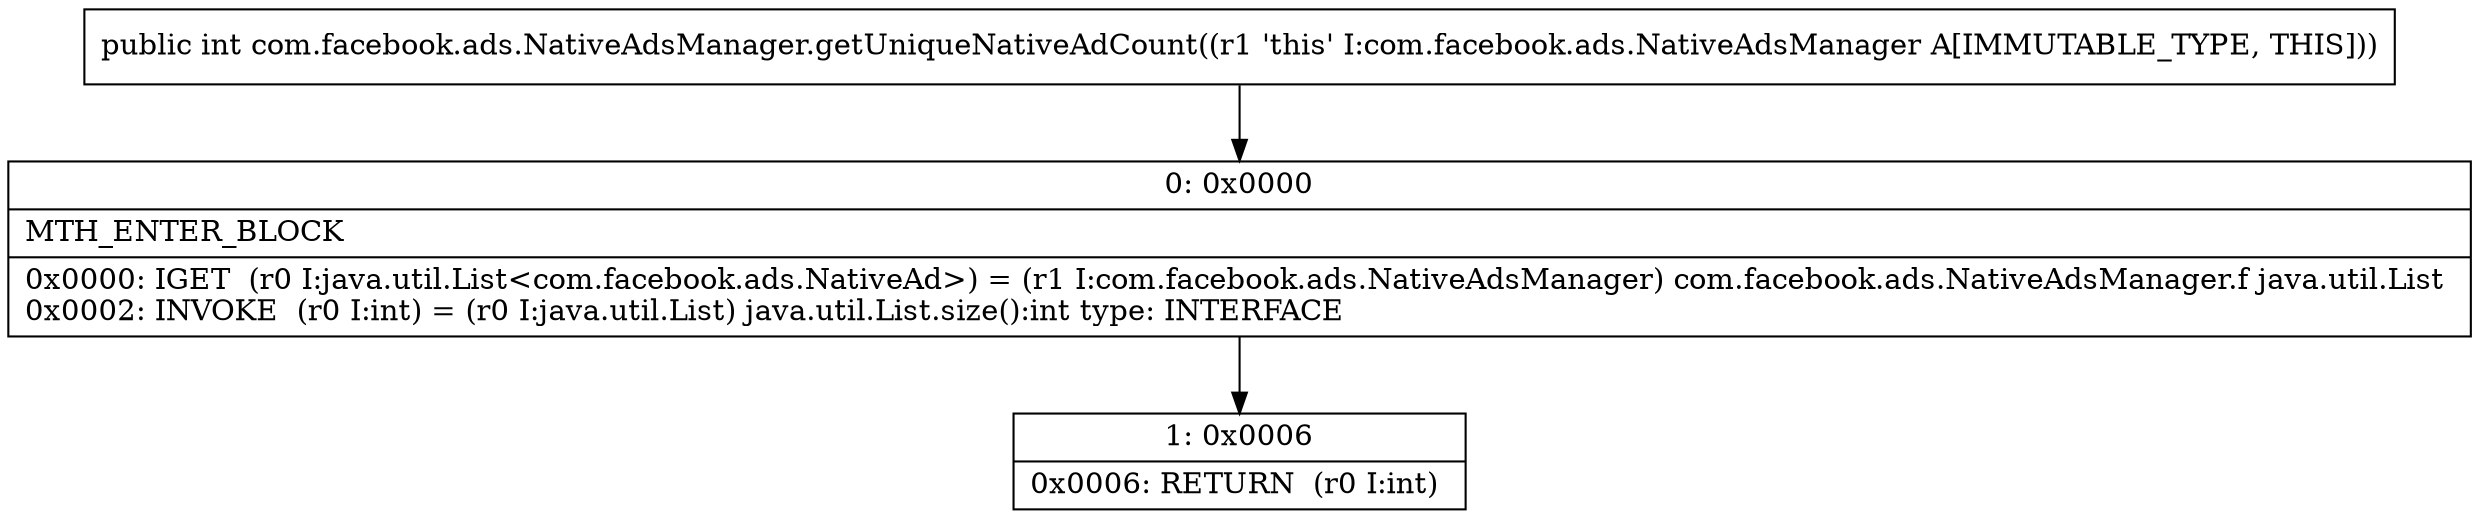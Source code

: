digraph "CFG forcom.facebook.ads.NativeAdsManager.getUniqueNativeAdCount()I" {
Node_0 [shape=record,label="{0\:\ 0x0000|MTH_ENTER_BLOCK\l|0x0000: IGET  (r0 I:java.util.List\<com.facebook.ads.NativeAd\>) = (r1 I:com.facebook.ads.NativeAdsManager) com.facebook.ads.NativeAdsManager.f java.util.List \l0x0002: INVOKE  (r0 I:int) = (r0 I:java.util.List) java.util.List.size():int type: INTERFACE \l}"];
Node_1 [shape=record,label="{1\:\ 0x0006|0x0006: RETURN  (r0 I:int) \l}"];
MethodNode[shape=record,label="{public int com.facebook.ads.NativeAdsManager.getUniqueNativeAdCount((r1 'this' I:com.facebook.ads.NativeAdsManager A[IMMUTABLE_TYPE, THIS])) }"];
MethodNode -> Node_0;
Node_0 -> Node_1;
}

